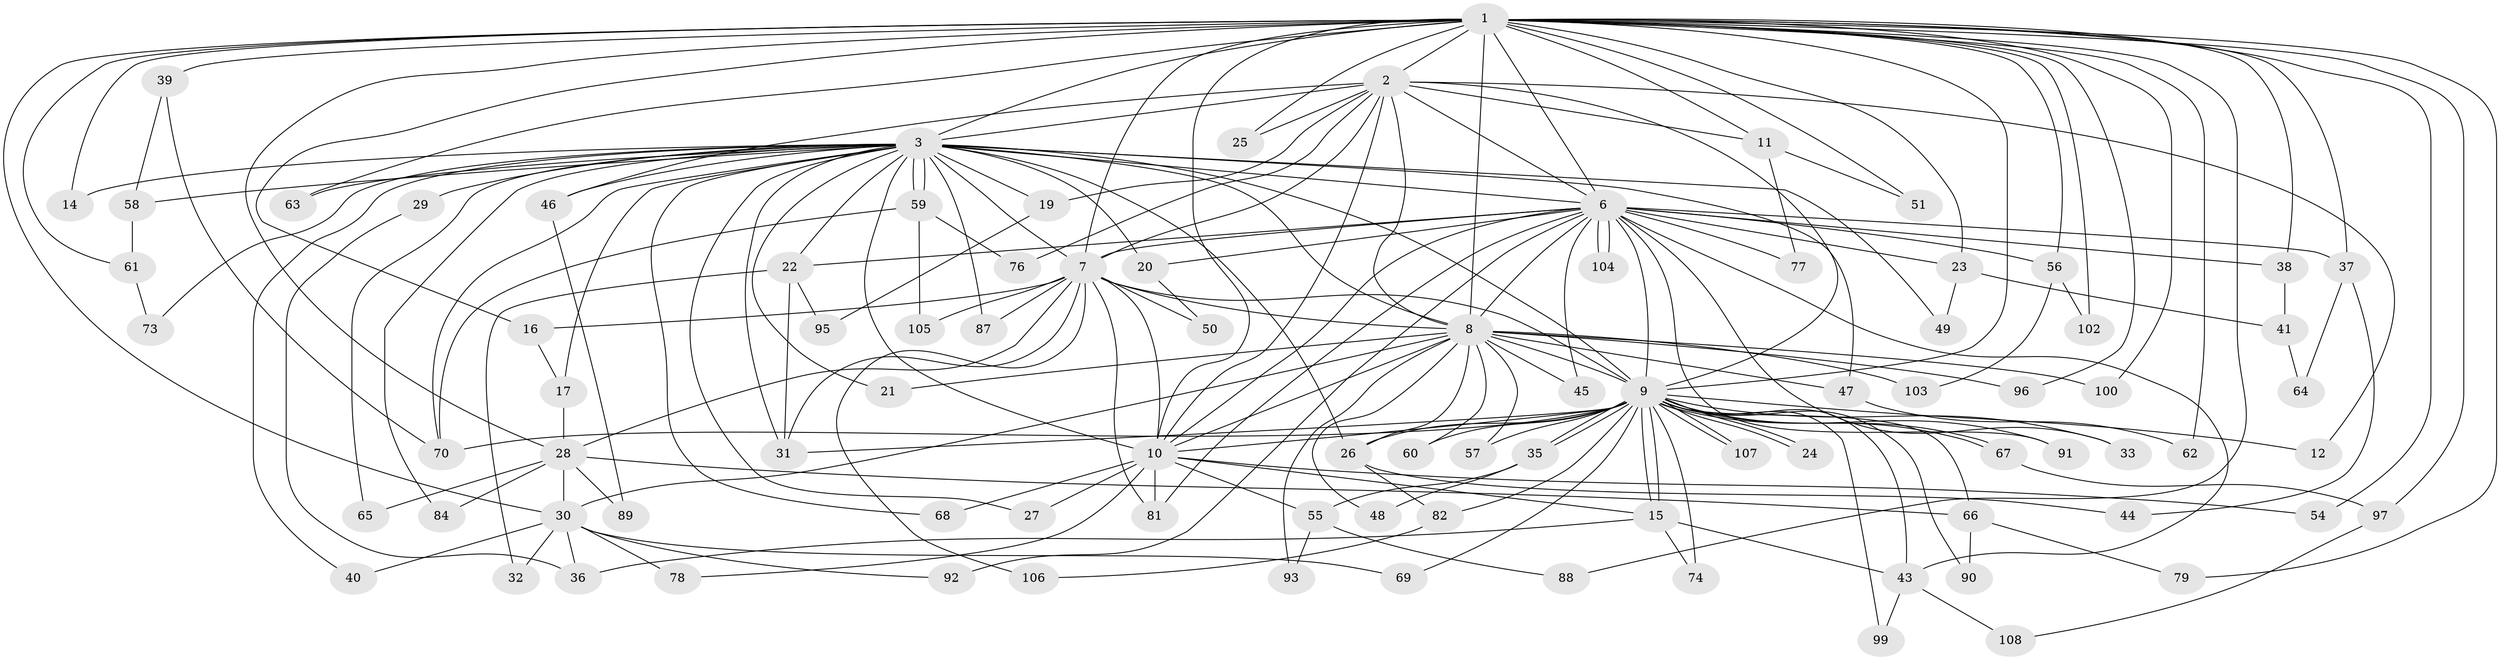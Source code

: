 // Generated by graph-tools (version 1.1) at 2025/51/02/27/25 19:51:51]
// undirected, 90 vertices, 201 edges
graph export_dot {
graph [start="1"]
  node [color=gray90,style=filled];
  1 [super="+4"];
  2;
  3 [super="+5"];
  6 [super="+13"];
  7 [super="+83"];
  8 [super="+53"];
  9 [super="+52"];
  10 [super="+75"];
  11;
  12;
  14;
  15 [super="+18"];
  16;
  17;
  19;
  20;
  21;
  22;
  23;
  24;
  25;
  26 [super="+42"];
  27;
  28 [super="+94"];
  29;
  30 [super="+71"];
  31 [super="+34"];
  32;
  33;
  35;
  36 [super="+72"];
  37 [super="+85"];
  38;
  39;
  40;
  41;
  43 [super="+80"];
  44;
  45;
  46;
  47;
  48;
  49;
  50;
  51;
  54;
  55;
  56;
  57;
  58;
  59 [super="+86"];
  60;
  61;
  62;
  63;
  64;
  65;
  66;
  67;
  68;
  69;
  70 [super="+98"];
  73;
  74;
  76;
  77;
  78;
  79;
  81 [super="+101"];
  82;
  84;
  87;
  88;
  89;
  90;
  91;
  92;
  93;
  95;
  96;
  97;
  99;
  100;
  102;
  103;
  104;
  105;
  106;
  107;
  108;
  1 -- 2 [weight=2];
  1 -- 3 [weight=4];
  1 -- 6 [weight=2];
  1 -- 7 [weight=2];
  1 -- 8 [weight=2];
  1 -- 9 [weight=2];
  1 -- 10 [weight=2];
  1 -- 14;
  1 -- 16;
  1 -- 23;
  1 -- 25;
  1 -- 37 [weight=2];
  1 -- 38;
  1 -- 39 [weight=2];
  1 -- 51;
  1 -- 54;
  1 -- 56;
  1 -- 61;
  1 -- 63;
  1 -- 88;
  1 -- 96;
  1 -- 100;
  1 -- 97;
  1 -- 11;
  1 -- 102;
  1 -- 79;
  1 -- 62;
  1 -- 30;
  1 -- 28;
  2 -- 3 [weight=2];
  2 -- 6;
  2 -- 7;
  2 -- 8;
  2 -- 9;
  2 -- 10;
  2 -- 11;
  2 -- 12;
  2 -- 19;
  2 -- 25;
  2 -- 46;
  2 -- 76;
  3 -- 6 [weight=2];
  3 -- 7 [weight=2];
  3 -- 8 [weight=2];
  3 -- 9 [weight=2];
  3 -- 10 [weight=3];
  3 -- 17;
  3 -- 21;
  3 -- 27;
  3 -- 29 [weight=2];
  3 -- 31;
  3 -- 40;
  3 -- 46;
  3 -- 49;
  3 -- 58;
  3 -- 59;
  3 -- 59;
  3 -- 63;
  3 -- 68;
  3 -- 73;
  3 -- 87;
  3 -- 65;
  3 -- 70;
  3 -- 14;
  3 -- 19;
  3 -- 20;
  3 -- 84;
  3 -- 22;
  3 -- 26;
  3 -- 47;
  6 -- 7;
  6 -- 8;
  6 -- 9;
  6 -- 10;
  6 -- 20;
  6 -- 23;
  6 -- 33;
  6 -- 45;
  6 -- 56;
  6 -- 77;
  6 -- 81;
  6 -- 91;
  6 -- 92;
  6 -- 104;
  6 -- 104;
  6 -- 38;
  6 -- 22;
  6 -- 37;
  6 -- 43;
  7 -- 8;
  7 -- 9;
  7 -- 10;
  7 -- 16;
  7 -- 28;
  7 -- 50;
  7 -- 105;
  7 -- 106;
  7 -- 31;
  7 -- 87;
  7 -- 81;
  8 -- 9;
  8 -- 10 [weight=2];
  8 -- 21;
  8 -- 26;
  8 -- 30;
  8 -- 45;
  8 -- 47;
  8 -- 48;
  8 -- 57;
  8 -- 60;
  8 -- 93;
  8 -- 96;
  8 -- 100;
  8 -- 103;
  9 -- 10 [weight=2];
  9 -- 12;
  9 -- 15;
  9 -- 15;
  9 -- 24;
  9 -- 24;
  9 -- 31;
  9 -- 33;
  9 -- 35;
  9 -- 35;
  9 -- 43;
  9 -- 57;
  9 -- 60;
  9 -- 66;
  9 -- 67;
  9 -- 67;
  9 -- 69;
  9 -- 70;
  9 -- 74;
  9 -- 82;
  9 -- 90;
  9 -- 91;
  9 -- 99;
  9 -- 107;
  9 -- 107;
  9 -- 26;
  10 -- 27;
  10 -- 54;
  10 -- 55;
  10 -- 68;
  10 -- 78;
  10 -- 81;
  10 -- 15;
  11 -- 51;
  11 -- 77;
  15 -- 43;
  15 -- 74;
  15 -- 36;
  16 -- 17;
  17 -- 28;
  19 -- 95;
  20 -- 50;
  22 -- 32;
  22 -- 95;
  22 -- 31;
  23 -- 41;
  23 -- 49;
  26 -- 44;
  26 -- 82;
  28 -- 30;
  28 -- 65;
  28 -- 66;
  28 -- 84;
  28 -- 89;
  29 -- 36;
  30 -- 32;
  30 -- 36;
  30 -- 40;
  30 -- 69;
  30 -- 92;
  30 -- 78;
  35 -- 48;
  35 -- 55;
  37 -- 44;
  37 -- 64;
  38 -- 41;
  39 -- 58;
  39 -- 70;
  41 -- 64;
  43 -- 108;
  43 -- 99;
  46 -- 89;
  47 -- 62;
  55 -- 88;
  55 -- 93;
  56 -- 102;
  56 -- 103;
  58 -- 61;
  59 -- 76;
  59 -- 105;
  59 -- 70;
  61 -- 73;
  66 -- 79;
  66 -- 90;
  67 -- 97;
  82 -- 106;
  97 -- 108;
}
